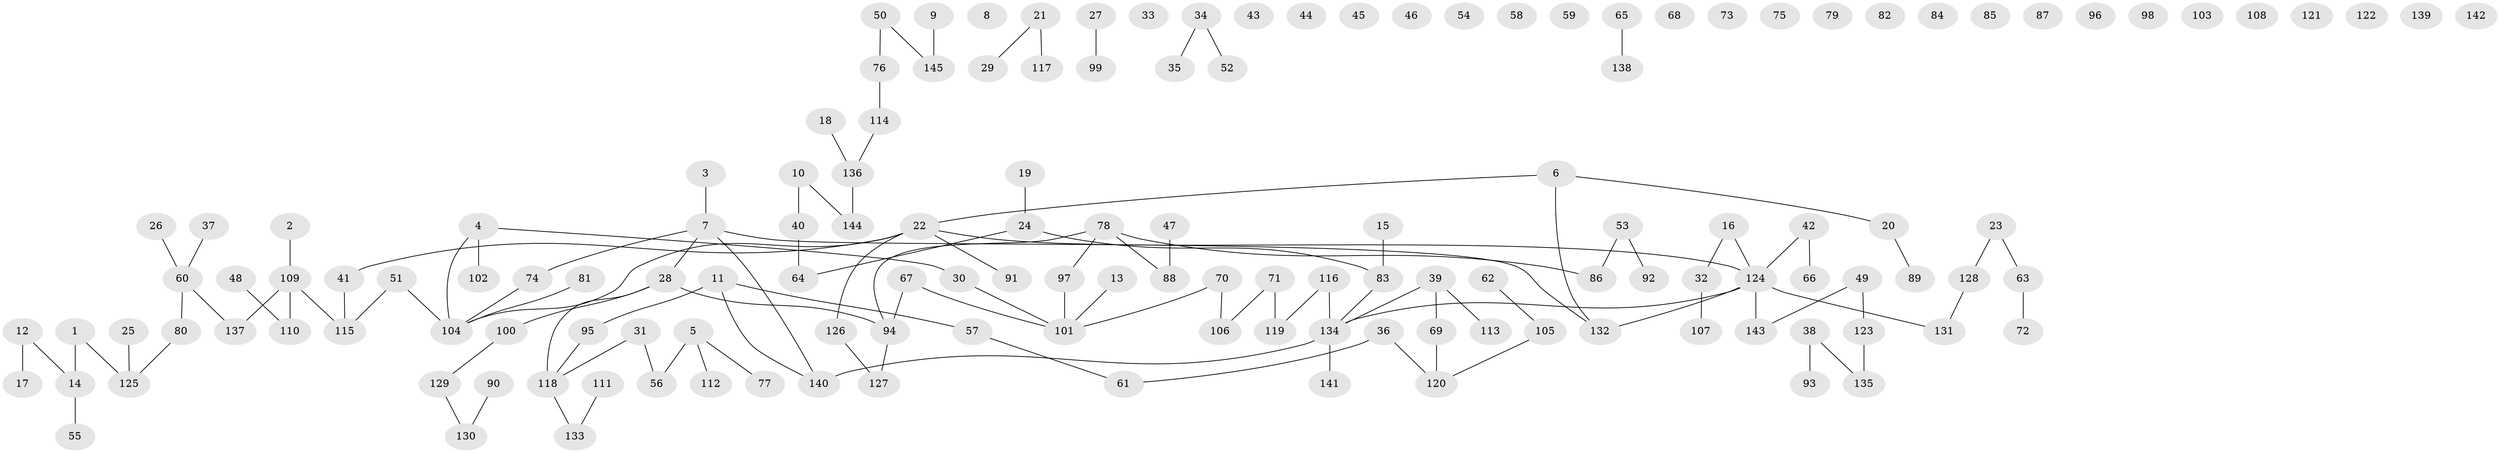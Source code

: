 // Generated by graph-tools (version 1.1) at 2025/33/03/09/25 02:33:49]
// undirected, 145 vertices, 125 edges
graph export_dot {
graph [start="1"]
  node [color=gray90,style=filled];
  1;
  2;
  3;
  4;
  5;
  6;
  7;
  8;
  9;
  10;
  11;
  12;
  13;
  14;
  15;
  16;
  17;
  18;
  19;
  20;
  21;
  22;
  23;
  24;
  25;
  26;
  27;
  28;
  29;
  30;
  31;
  32;
  33;
  34;
  35;
  36;
  37;
  38;
  39;
  40;
  41;
  42;
  43;
  44;
  45;
  46;
  47;
  48;
  49;
  50;
  51;
  52;
  53;
  54;
  55;
  56;
  57;
  58;
  59;
  60;
  61;
  62;
  63;
  64;
  65;
  66;
  67;
  68;
  69;
  70;
  71;
  72;
  73;
  74;
  75;
  76;
  77;
  78;
  79;
  80;
  81;
  82;
  83;
  84;
  85;
  86;
  87;
  88;
  89;
  90;
  91;
  92;
  93;
  94;
  95;
  96;
  97;
  98;
  99;
  100;
  101;
  102;
  103;
  104;
  105;
  106;
  107;
  108;
  109;
  110;
  111;
  112;
  113;
  114;
  115;
  116;
  117;
  118;
  119;
  120;
  121;
  122;
  123;
  124;
  125;
  126;
  127;
  128;
  129;
  130;
  131;
  132;
  133;
  134;
  135;
  136;
  137;
  138;
  139;
  140;
  141;
  142;
  143;
  144;
  145;
  1 -- 14;
  1 -- 125;
  2 -- 109;
  3 -- 7;
  4 -- 30;
  4 -- 102;
  4 -- 104;
  5 -- 56;
  5 -- 77;
  5 -- 112;
  6 -- 20;
  6 -- 22;
  6 -- 132;
  7 -- 28;
  7 -- 74;
  7 -- 132;
  7 -- 140;
  9 -- 145;
  10 -- 40;
  10 -- 144;
  11 -- 57;
  11 -- 95;
  11 -- 140;
  12 -- 14;
  12 -- 17;
  13 -- 101;
  14 -- 55;
  15 -- 83;
  16 -- 32;
  16 -- 124;
  18 -- 136;
  19 -- 24;
  20 -- 89;
  21 -- 29;
  21 -- 117;
  22 -- 41;
  22 -- 91;
  22 -- 104;
  22 -- 124;
  22 -- 126;
  23 -- 63;
  23 -- 128;
  24 -- 64;
  24 -- 83;
  25 -- 125;
  26 -- 60;
  27 -- 99;
  28 -- 94;
  28 -- 100;
  28 -- 118;
  30 -- 101;
  31 -- 56;
  31 -- 118;
  32 -- 107;
  34 -- 35;
  34 -- 52;
  36 -- 61;
  36 -- 120;
  37 -- 60;
  38 -- 93;
  38 -- 135;
  39 -- 69;
  39 -- 113;
  39 -- 134;
  40 -- 64;
  41 -- 115;
  42 -- 66;
  42 -- 124;
  47 -- 88;
  48 -- 110;
  49 -- 123;
  49 -- 143;
  50 -- 76;
  50 -- 145;
  51 -- 104;
  51 -- 115;
  53 -- 86;
  53 -- 92;
  57 -- 61;
  60 -- 80;
  60 -- 137;
  62 -- 105;
  63 -- 72;
  65 -- 138;
  67 -- 94;
  67 -- 101;
  69 -- 120;
  70 -- 101;
  70 -- 106;
  71 -- 106;
  71 -- 119;
  74 -- 104;
  76 -- 114;
  78 -- 86;
  78 -- 88;
  78 -- 94;
  78 -- 97;
  80 -- 125;
  81 -- 104;
  83 -- 134;
  90 -- 130;
  94 -- 127;
  95 -- 118;
  97 -- 101;
  100 -- 129;
  105 -- 120;
  109 -- 110;
  109 -- 115;
  109 -- 137;
  111 -- 133;
  114 -- 136;
  116 -- 119;
  116 -- 134;
  118 -- 133;
  123 -- 135;
  124 -- 131;
  124 -- 132;
  124 -- 134;
  124 -- 143;
  126 -- 127;
  128 -- 131;
  129 -- 130;
  134 -- 140;
  134 -- 141;
  136 -- 144;
}
